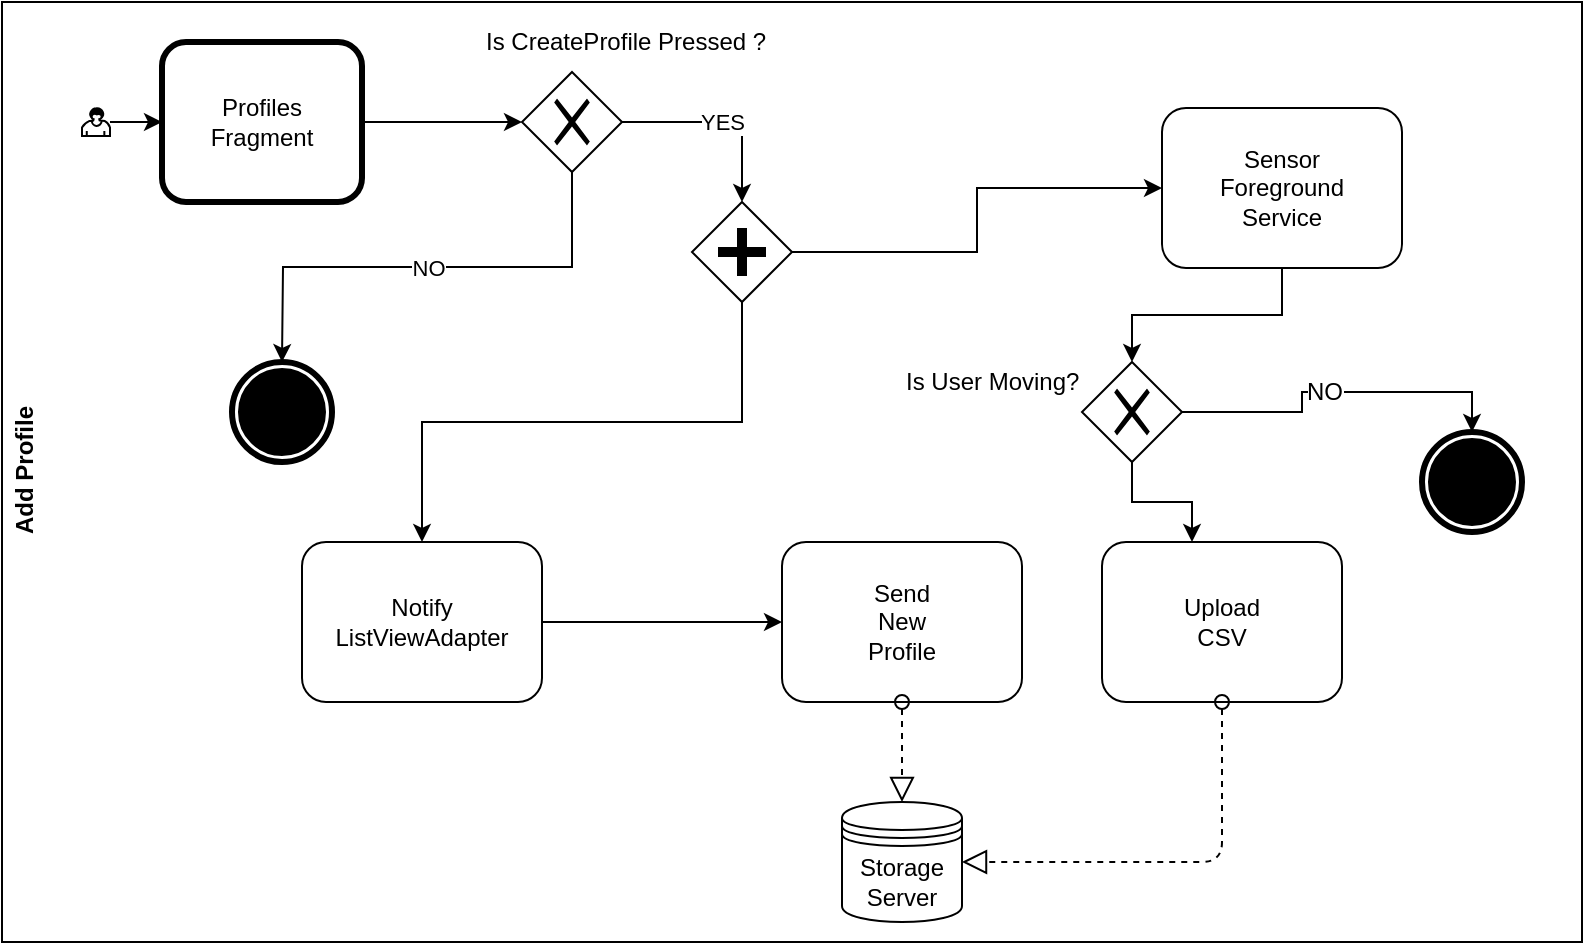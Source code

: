 <mxfile version="12.1.9" type="device" pages="1"><diagram id="9OlRS9Wa5-qCMlsA_sVg" name="Page-1"><mxGraphModel dx="1408" dy="780" grid="1" gridSize="10" guides="1" tooltips="1" connect="1" arrows="1" fold="1" page="1" pageScale="1" pageWidth="850" pageHeight="1100" math="0" shadow="0"><root><mxCell id="0"/><mxCell id="1" parent="0"/><mxCell id="436VrTTCgZD2oHf72VMA-20" value="Add Profile" style="swimlane;html=1;horizontal=0;swimlaneLine=0;startSize=23;" vertex="1" parent="1"><mxGeometry x="20" y="30" width="790" height="470" as="geometry"/></mxCell><mxCell id="436VrTTCgZD2oHf72VMA-25" style="edgeStyle=orthogonalEdgeStyle;rounded=0;orthogonalLoop=1;jettySize=auto;html=1;" edge="1" parent="436VrTTCgZD2oHf72VMA-20" source="436VrTTCgZD2oHf72VMA-15" target="436VrTTCgZD2oHf72VMA-22"><mxGeometry relative="1" as="geometry"/></mxCell><mxCell id="436VrTTCgZD2oHf72VMA-15" value="" style="shape=mxgraph.bpmn.user_task;html=1;outlineConnect=0;" vertex="1" parent="436VrTTCgZD2oHf72VMA-20"><mxGeometry x="40" y="53" width="14" height="14" as="geometry"/></mxCell><mxCell id="436VrTTCgZD2oHf72VMA-46" value="NO" style="edgeStyle=orthogonalEdgeStyle;rounded=0;orthogonalLoop=1;jettySize=auto;html=1;exitX=0.5;exitY=1;exitDx=0;exitDy=0;" edge="1" parent="436VrTTCgZD2oHf72VMA-20" source="436VrTTCgZD2oHf72VMA-44"><mxGeometry relative="1" as="geometry"><mxPoint x="140" y="180" as="targetPoint"/></mxGeometry></mxCell><mxCell id="436VrTTCgZD2oHf72VMA-51" value="" style="edgeStyle=orthogonalEdgeStyle;rounded=0;orthogonalLoop=1;jettySize=auto;html=1;" edge="1" parent="436VrTTCgZD2oHf72VMA-20" source="436VrTTCgZD2oHf72VMA-22" target="436VrTTCgZD2oHf72VMA-44"><mxGeometry relative="1" as="geometry"/></mxCell><mxCell id="436VrTTCgZD2oHf72VMA-22" value="Profiles&lt;br&gt;Fragment" style="shape=ext;rounded=1;html=1;whiteSpace=wrap;strokeWidth=3;" vertex="1" parent="436VrTTCgZD2oHf72VMA-20"><mxGeometry x="80" y="20" width="100" height="80" as="geometry"/></mxCell><mxCell id="436VrTTCgZD2oHf72VMA-29" style="edgeStyle=orthogonalEdgeStyle;rounded=0;orthogonalLoop=1;jettySize=auto;html=1;entryX=0;entryY=0.5;entryDx=0;entryDy=0;exitX=1;exitY=0.5;exitDx=0;exitDy=0;" edge="1" parent="436VrTTCgZD2oHf72VMA-20" source="436VrTTCgZD2oHf72VMA-54" target="436VrTTCgZD2oHf72VMA-28"><mxGeometry relative="1" as="geometry"><mxPoint x="380" y="80" as="sourcePoint"/></mxGeometry></mxCell><mxCell id="436VrTTCgZD2oHf72VMA-38" value="" style="edgeStyle=orthogonalEdgeStyle;rounded=0;orthogonalLoop=1;jettySize=auto;html=1;exitX=0.5;exitY=1;exitDx=0;exitDy=0;" edge="1" parent="436VrTTCgZD2oHf72VMA-20" source="436VrTTCgZD2oHf72VMA-54" target="436VrTTCgZD2oHf72VMA-37"><mxGeometry relative="1" as="geometry"><mxPoint x="310" y="170" as="sourcePoint"/></mxGeometry></mxCell><mxCell id="436VrTTCgZD2oHf72VMA-58" style="edgeStyle=orthogonalEdgeStyle;rounded=0;orthogonalLoop=1;jettySize=auto;html=1;" edge="1" parent="436VrTTCgZD2oHf72VMA-20" source="436VrTTCgZD2oHf72VMA-28" target="436VrTTCgZD2oHf72VMA-57"><mxGeometry relative="1" as="geometry"/></mxCell><mxCell id="436VrTTCgZD2oHf72VMA-28" value="Sensor&lt;br&gt;Foreground&lt;br&gt;Service" style="shape=ext;rounded=1;html=1;whiteSpace=wrap;" vertex="1" parent="436VrTTCgZD2oHf72VMA-20"><mxGeometry x="580" y="53" width="120" height="80" as="geometry"/></mxCell><mxCell id="436VrTTCgZD2oHf72VMA-32" value="Is CreateProfile Pressed ?" style="text;html=1;resizable=0;points=[];autosize=1;align=left;verticalAlign=top;spacingTop=-4;" vertex="1" parent="436VrTTCgZD2oHf72VMA-20"><mxGeometry x="240" y="10" width="160" height="20" as="geometry"/></mxCell><mxCell id="436VrTTCgZD2oHf72VMA-41" value="" style="edgeStyle=orthogonalEdgeStyle;rounded=0;orthogonalLoop=1;jettySize=auto;html=1;" edge="1" parent="436VrTTCgZD2oHf72VMA-20" source="436VrTTCgZD2oHf72VMA-37" target="436VrTTCgZD2oHf72VMA-40"><mxGeometry relative="1" as="geometry"/></mxCell><mxCell id="436VrTTCgZD2oHf72VMA-37" value="Notify&lt;br&gt;ListViewAdapter" style="shape=ext;rounded=1;html=1;whiteSpace=wrap;" vertex="1" parent="436VrTTCgZD2oHf72VMA-20"><mxGeometry x="150" y="270" width="120" height="80" as="geometry"/></mxCell><mxCell id="436VrTTCgZD2oHf72VMA-40" value="Send&lt;br&gt;New&lt;br&gt;Profile" style="shape=ext;rounded=1;html=1;whiteSpace=wrap;" vertex="1" parent="436VrTTCgZD2oHf72VMA-20"><mxGeometry x="390" y="270" width="120" height="80" as="geometry"/></mxCell><mxCell id="436VrTTCgZD2oHf72VMA-42" value="Storage&lt;br&gt;Server" style="shape=datastore;whiteSpace=wrap;html=1;" vertex="1" parent="436VrTTCgZD2oHf72VMA-20"><mxGeometry x="420" y="400" width="60" height="60" as="geometry"/></mxCell><mxCell id="436VrTTCgZD2oHf72VMA-43" value="" style="startArrow=oval;startFill=0;startSize=7;endArrow=block;endFill=0;endSize=10;dashed=1;html=1;exitX=0.5;exitY=1;exitDx=0;exitDy=0;entryX=0.5;entryY=0;entryDx=0;entryDy=0;" edge="1" parent="436VrTTCgZD2oHf72VMA-20" source="436VrTTCgZD2oHf72VMA-40" target="436VrTTCgZD2oHf72VMA-42"><mxGeometry width="100" relative="1" as="geometry"><mxPoint x="490" y="260" as="sourcePoint"/><mxPoint x="590" y="260" as="targetPoint"/></mxGeometry></mxCell><mxCell id="436VrTTCgZD2oHf72VMA-55" value="YES" style="edgeStyle=orthogonalEdgeStyle;rounded=0;orthogonalLoop=1;jettySize=auto;html=1;" edge="1" parent="436VrTTCgZD2oHf72VMA-20" source="436VrTTCgZD2oHf72VMA-44" target="436VrTTCgZD2oHf72VMA-54"><mxGeometry relative="1" as="geometry"/></mxCell><mxCell id="436VrTTCgZD2oHf72VMA-44" value="" style="shape=mxgraph.bpmn.shape;html=1;verticalLabelPosition=bottom;labelBackgroundColor=#ffffff;verticalAlign=top;align=center;perimeter=rhombusPerimeter;background=gateway;outlineConnect=0;outline=none;symbol=exclusiveGw;" vertex="1" parent="436VrTTCgZD2oHf72VMA-20"><mxGeometry x="260" y="35" width="50" height="50" as="geometry"/></mxCell><mxCell id="436VrTTCgZD2oHf72VMA-47" value="" style="shape=mxgraph.bpmn.shape;html=1;verticalLabelPosition=bottom;labelBackgroundColor=#ffffff;verticalAlign=top;align=center;perimeter=ellipsePerimeter;outlineConnect=0;outline=end;symbol=terminate;" vertex="1" parent="436VrTTCgZD2oHf72VMA-20"><mxGeometry x="115" y="180" width="50" height="50" as="geometry"/></mxCell><mxCell id="436VrTTCgZD2oHf72VMA-54" value="" style="shape=mxgraph.bpmn.shape;html=1;verticalLabelPosition=bottom;labelBackgroundColor=#ffffff;verticalAlign=top;align=center;perimeter=rhombusPerimeter;background=gateway;outlineConnect=0;outline=none;symbol=parallelGw;" vertex="1" parent="436VrTTCgZD2oHf72VMA-20"><mxGeometry x="345" y="100" width="50" height="50" as="geometry"/></mxCell><mxCell id="436VrTTCgZD2oHf72VMA-65" style="edgeStyle=orthogonalEdgeStyle;rounded=0;orthogonalLoop=1;jettySize=auto;html=1;entryX=0.5;entryY=0;entryDx=0;entryDy=0;" edge="1" parent="436VrTTCgZD2oHf72VMA-20" source="436VrTTCgZD2oHf72VMA-57" target="436VrTTCgZD2oHf72VMA-64"><mxGeometry relative="1" as="geometry"/></mxCell><mxCell id="436VrTTCgZD2oHf72VMA-66" value="NO" style="text;html=1;resizable=0;points=[];align=center;verticalAlign=middle;labelBackgroundColor=#ffffff;" vertex="1" connectable="0" parent="436VrTTCgZD2oHf72VMA-65"><mxGeometry x="-0.08" relative="1" as="geometry"><mxPoint as="offset"/></mxGeometry></mxCell><mxCell id="436VrTTCgZD2oHf72VMA-68" style="edgeStyle=orthogonalEdgeStyle;rounded=0;orthogonalLoop=1;jettySize=auto;html=1;entryX=0.375;entryY=0;entryDx=0;entryDy=0;entryPerimeter=0;" edge="1" parent="436VrTTCgZD2oHf72VMA-20" source="436VrTTCgZD2oHf72VMA-57" target="436VrTTCgZD2oHf72VMA-67"><mxGeometry relative="1" as="geometry"/></mxCell><mxCell id="436VrTTCgZD2oHf72VMA-57" value="" style="shape=mxgraph.bpmn.shape;html=1;verticalLabelPosition=bottom;labelBackgroundColor=#ffffff;verticalAlign=top;align=center;perimeter=rhombusPerimeter;background=gateway;outlineConnect=0;outline=none;symbol=exclusiveGw;" vertex="1" parent="436VrTTCgZD2oHf72VMA-20"><mxGeometry x="540" y="180" width="50" height="50" as="geometry"/></mxCell><mxCell id="436VrTTCgZD2oHf72VMA-63" value="Is User Moving?" style="text;html=1;resizable=0;points=[];autosize=1;align=left;verticalAlign=top;spacingTop=-4;" vertex="1" parent="436VrTTCgZD2oHf72VMA-20"><mxGeometry x="450" y="180" width="100" height="20" as="geometry"/></mxCell><mxCell id="436VrTTCgZD2oHf72VMA-64" value="" style="shape=mxgraph.bpmn.shape;html=1;verticalLabelPosition=bottom;labelBackgroundColor=#ffffff;verticalAlign=top;align=center;perimeter=ellipsePerimeter;outlineConnect=0;outline=end;symbol=terminate;" vertex="1" parent="436VrTTCgZD2oHf72VMA-20"><mxGeometry x="710" y="215" width="50" height="50" as="geometry"/></mxCell><mxCell id="436VrTTCgZD2oHf72VMA-67" value="Upload&lt;br&gt;CSV" style="shape=ext;rounded=1;html=1;whiteSpace=wrap;" vertex="1" parent="436VrTTCgZD2oHf72VMA-20"><mxGeometry x="550" y="270" width="120" height="80" as="geometry"/></mxCell><mxCell id="436VrTTCgZD2oHf72VMA-69" value="" style="startArrow=oval;startFill=0;startSize=7;endArrow=block;endFill=0;endSize=10;dashed=1;html=1;exitX=0.5;exitY=1;exitDx=0;exitDy=0;" edge="1" parent="436VrTTCgZD2oHf72VMA-20" source="436VrTTCgZD2oHf72VMA-67" target="436VrTTCgZD2oHf72VMA-42"><mxGeometry width="100" relative="1" as="geometry"><mxPoint x="620" y="380" as="sourcePoint"/><mxPoint x="610" y="440" as="targetPoint"/><Array as="points"><mxPoint x="610" y="430"/></Array></mxGeometry></mxCell></root></mxGraphModel></diagram></mxfile>